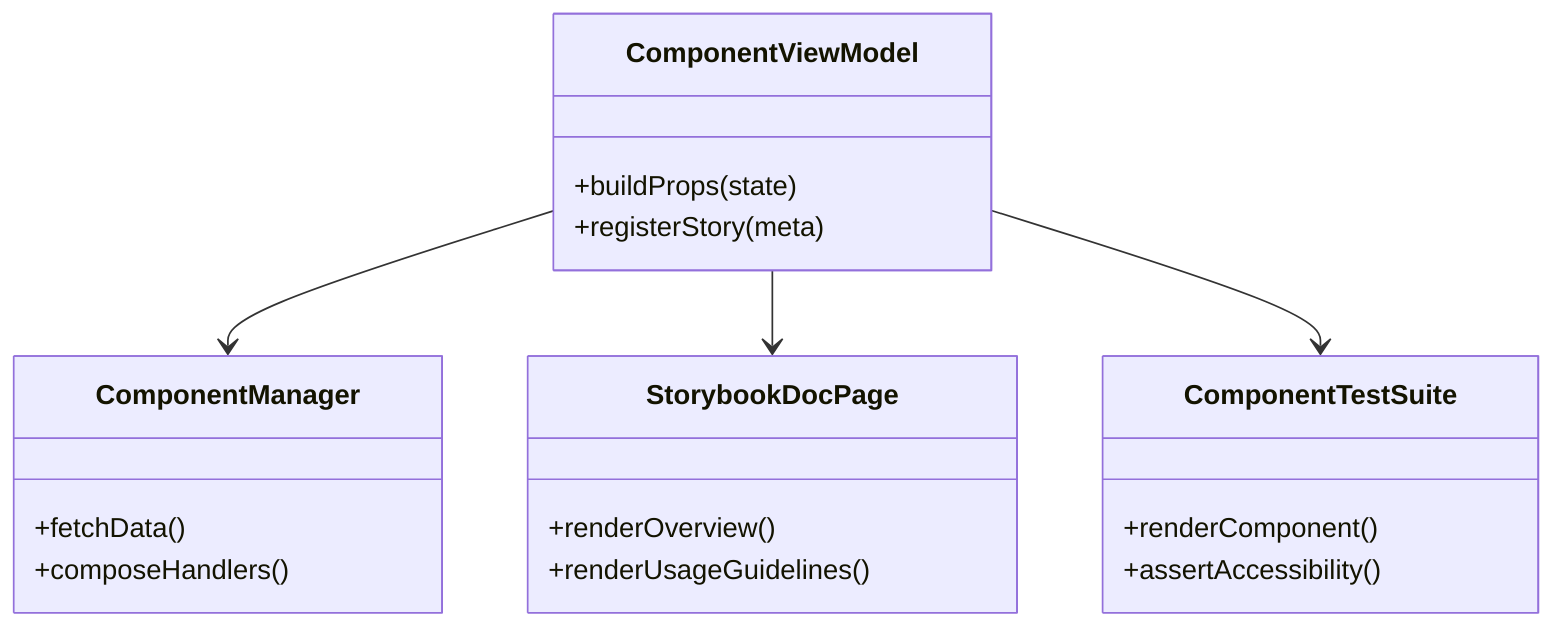 classDiagram
    class ComponentViewModel {
        +buildProps(state)
        +registerStory(meta)
    }
    class ComponentManager {
        +fetchData()
        +composeHandlers()
    }
    class StorybookDocPage {
        +renderOverview()
        +renderUsageGuidelines()
    }
    class ComponentTestSuite {
        +renderComponent()
        +assertAccessibility()
    }
    ComponentViewModel --> ComponentManager
    ComponentViewModel --> StorybookDocPage
    ComponentViewModel --> ComponentTestSuite